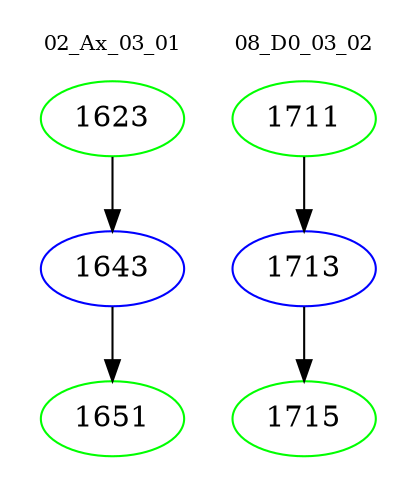 digraph{
subgraph cluster_0 {
color = white
label = "02_Ax_03_01";
fontsize=10;
T0_1623 [label="1623", color="green"]
T0_1623 -> T0_1643 [color="black"]
T0_1643 [label="1643", color="blue"]
T0_1643 -> T0_1651 [color="black"]
T0_1651 [label="1651", color="green"]
}
subgraph cluster_1 {
color = white
label = "08_D0_03_02";
fontsize=10;
T1_1711 [label="1711", color="green"]
T1_1711 -> T1_1713 [color="black"]
T1_1713 [label="1713", color="blue"]
T1_1713 -> T1_1715 [color="black"]
T1_1715 [label="1715", color="green"]
}
}
